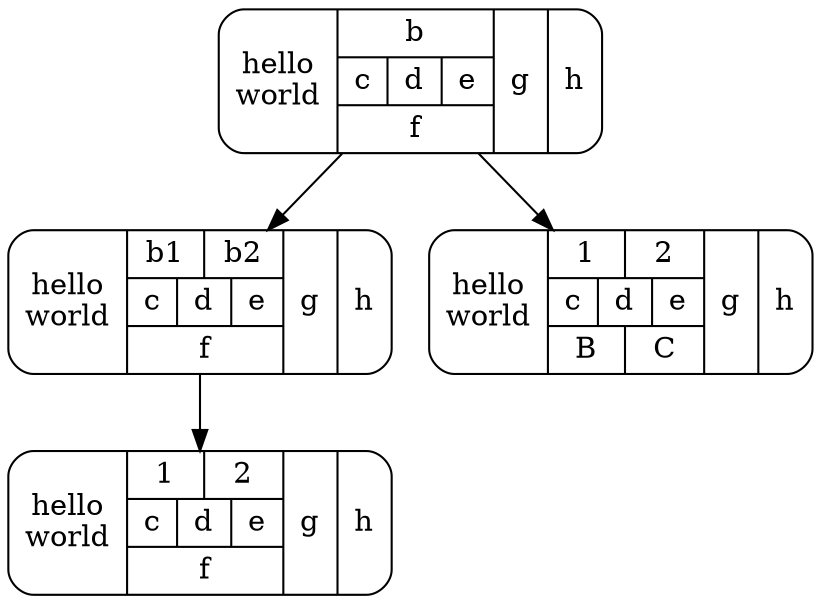 digraph "rec"
{
 node [shape=Mrecord];
 4 [label="hello\nworld |{ b |{c|d|e}| f}| g | h"];
 5 [label="hello\nworld |{ {b1|b2} |{c|d|e}| f}| g | h"];
 6 [label="hello\nworld |{ {1|2} |{c|d|e}| f}| g | h"];
 7 [label="hello\nworld |{ {1|2} |{c|d|e}| {B|C}}| g | h"];

4->5->6;
4->7;

}
